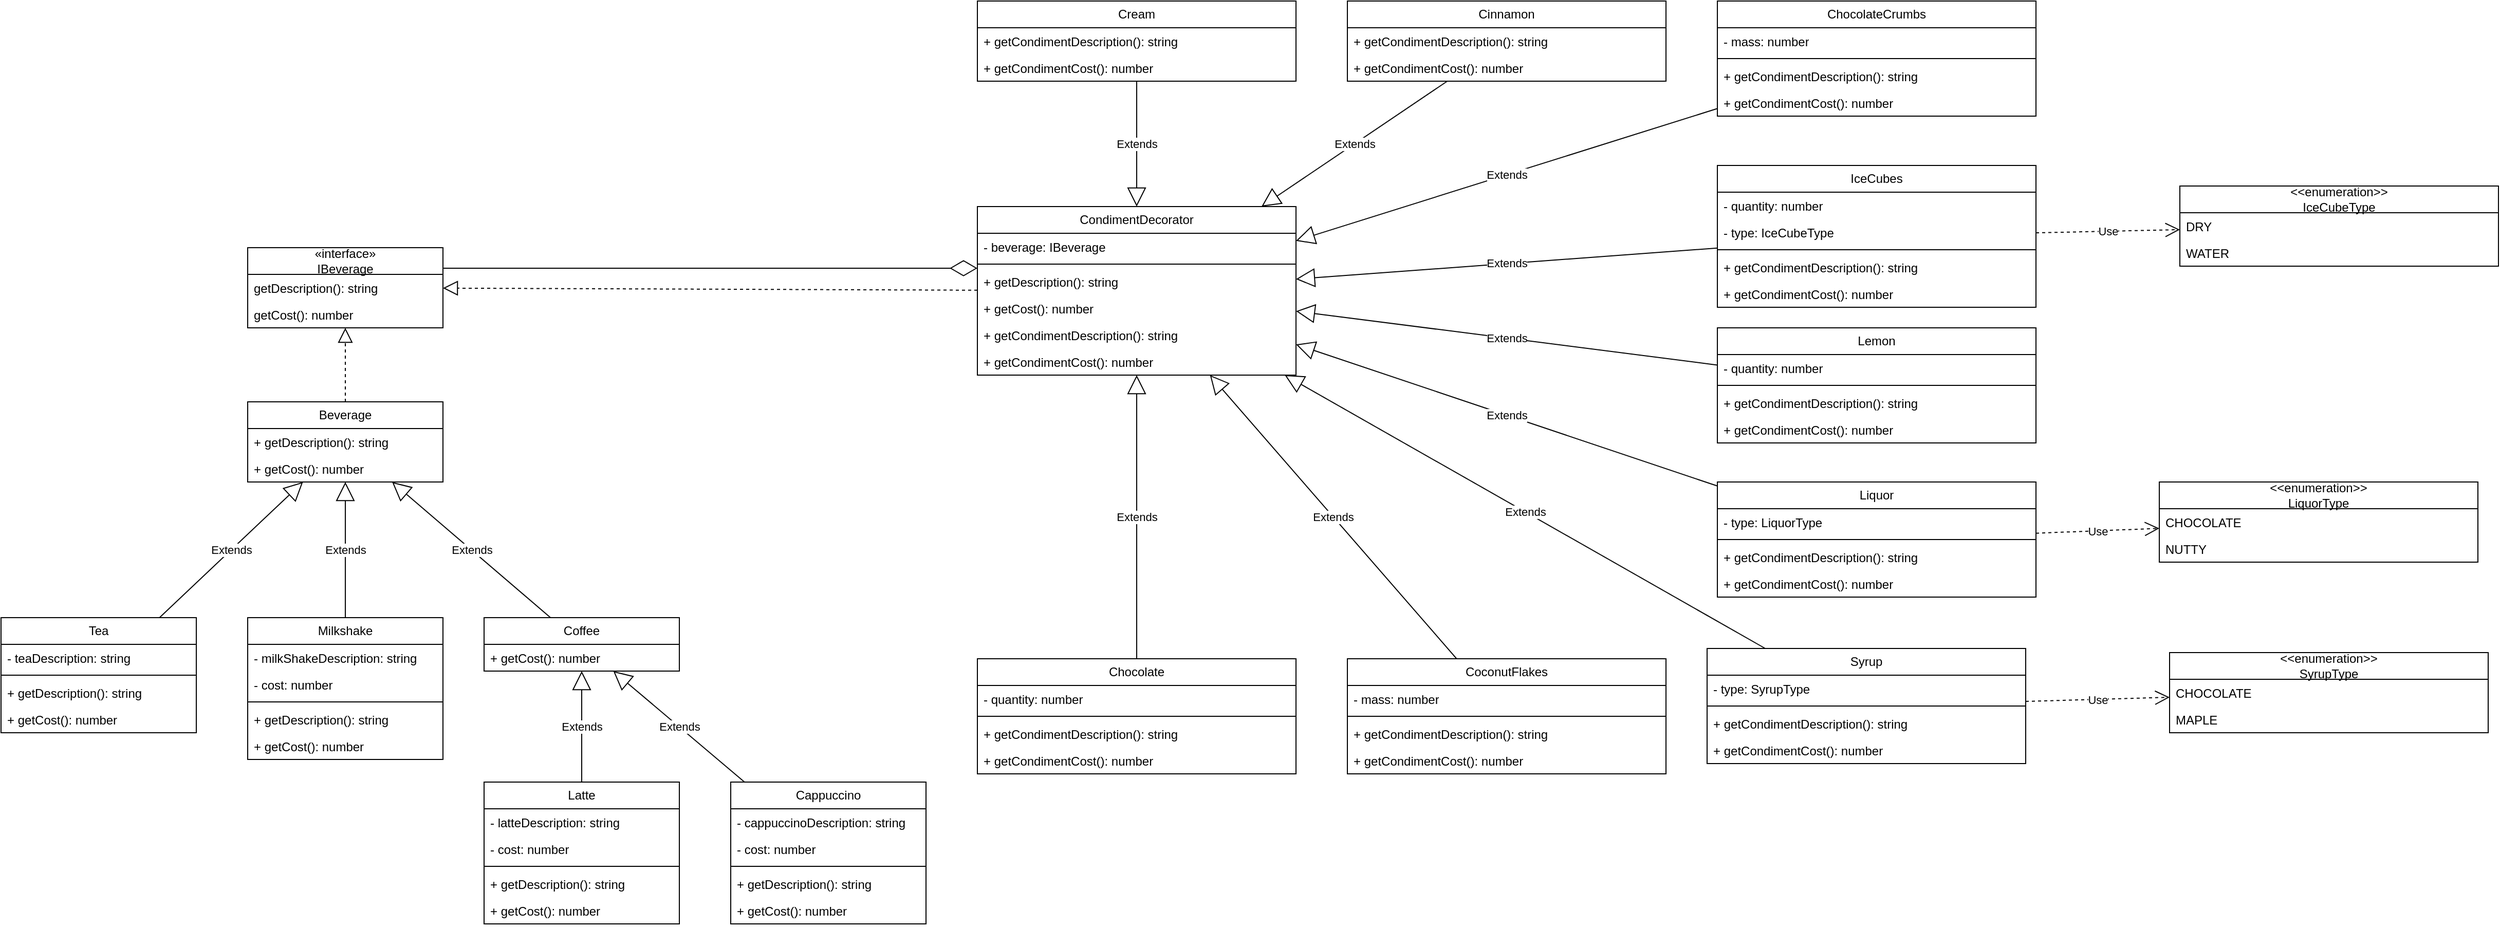 <mxfile version="22.0.1" type="device">
  <diagram id="C5RBs43oDa-KdzZeNtuy" name="Page-1">
    <mxGraphModel dx="2100" dy="1068" grid="1" gridSize="10" guides="1" tooltips="1" connect="1" arrows="1" fold="1" page="1" pageScale="1" pageWidth="827" pageHeight="1169" math="0" shadow="0">
      <root>
        <mxCell id="WIyWlLk6GJQsqaUBKTNV-0" />
        <mxCell id="WIyWlLk6GJQsqaUBKTNV-1" parent="WIyWlLk6GJQsqaUBKTNV-0" />
        <mxCell id="aFUCHv1ZpoZ-eSROJnEb-0" value="«interface»&lt;br style=&quot;border-color: var(--border-color);&quot;&gt;IBeverage" style="swimlane;fontStyle=0;childLayout=stackLayout;horizontal=1;startSize=26;fillColor=none;horizontalStack=0;resizeParent=1;resizeParentMax=0;resizeLast=0;collapsible=1;marginBottom=0;whiteSpace=wrap;html=1;" vertex="1" parent="WIyWlLk6GJQsqaUBKTNV-1">
          <mxGeometry x="370" y="240" width="190" height="78" as="geometry" />
        </mxCell>
        <mxCell id="aFUCHv1ZpoZ-eSROJnEb-1" value="getDescription(): string" style="text;strokeColor=none;fillColor=none;align=left;verticalAlign=top;spacingLeft=4;spacingRight=4;overflow=hidden;rotatable=0;points=[[0,0.5],[1,0.5]];portConstraint=eastwest;whiteSpace=wrap;html=1;" vertex="1" parent="aFUCHv1ZpoZ-eSROJnEb-0">
          <mxGeometry y="26" width="190" height="26" as="geometry" />
        </mxCell>
        <mxCell id="aFUCHv1ZpoZ-eSROJnEb-2" value="getCost(): number" style="text;strokeColor=none;fillColor=none;align=left;verticalAlign=top;spacingLeft=4;spacingRight=4;overflow=hidden;rotatable=0;points=[[0,0.5],[1,0.5]];portConstraint=eastwest;whiteSpace=wrap;html=1;" vertex="1" parent="aFUCHv1ZpoZ-eSROJnEb-0">
          <mxGeometry y="52" width="190" height="26" as="geometry" />
        </mxCell>
        <mxCell id="aFUCHv1ZpoZ-eSROJnEb-4" value="Beverage" style="swimlane;fontStyle=0;childLayout=stackLayout;horizontal=1;startSize=26;fillColor=none;horizontalStack=0;resizeParent=1;resizeParentMax=0;resizeLast=0;collapsible=1;marginBottom=0;whiteSpace=wrap;html=1;" vertex="1" parent="WIyWlLk6GJQsqaUBKTNV-1">
          <mxGeometry x="370" y="390" width="190" height="78" as="geometry" />
        </mxCell>
        <mxCell id="aFUCHv1ZpoZ-eSROJnEb-5" value="+ getDescription(): string" style="text;strokeColor=none;fillColor=none;align=left;verticalAlign=top;spacingLeft=4;spacingRight=4;overflow=hidden;rotatable=0;points=[[0,0.5],[1,0.5]];portConstraint=eastwest;whiteSpace=wrap;html=1;" vertex="1" parent="aFUCHv1ZpoZ-eSROJnEb-4">
          <mxGeometry y="26" width="190" height="26" as="geometry" />
        </mxCell>
        <mxCell id="aFUCHv1ZpoZ-eSROJnEb-6" value="+ getCost(): number" style="text;strokeColor=none;fillColor=none;align=left;verticalAlign=top;spacingLeft=4;spacingRight=4;overflow=hidden;rotatable=0;points=[[0,0.5],[1,0.5]];portConstraint=eastwest;whiteSpace=wrap;html=1;" vertex="1" parent="aFUCHv1ZpoZ-eSROJnEb-4">
          <mxGeometry y="52" width="190" height="26" as="geometry" />
        </mxCell>
        <mxCell id="aFUCHv1ZpoZ-eSROJnEb-7" value="" style="endArrow=block;dashed=1;endFill=0;endSize=12;html=1;rounded=0;" edge="1" parent="WIyWlLk6GJQsqaUBKTNV-1" source="aFUCHv1ZpoZ-eSROJnEb-4" target="aFUCHv1ZpoZ-eSROJnEb-0">
          <mxGeometry width="160" relative="1" as="geometry">
            <mxPoint x="270" y="390" as="sourcePoint" />
            <mxPoint x="430" y="390" as="targetPoint" />
          </mxGeometry>
        </mxCell>
        <mxCell id="aFUCHv1ZpoZ-eSROJnEb-8" value="Tea" style="swimlane;fontStyle=0;childLayout=stackLayout;horizontal=1;startSize=26;fillColor=none;horizontalStack=0;resizeParent=1;resizeParentMax=0;resizeLast=0;collapsible=1;marginBottom=0;whiteSpace=wrap;html=1;" vertex="1" parent="WIyWlLk6GJQsqaUBKTNV-1">
          <mxGeometry x="130" y="600" width="190" height="112" as="geometry" />
        </mxCell>
        <mxCell id="aFUCHv1ZpoZ-eSROJnEb-11" value="- teaDescription: string" style="text;strokeColor=none;fillColor=none;align=left;verticalAlign=top;spacingLeft=4;spacingRight=4;overflow=hidden;rotatable=0;points=[[0,0.5],[1,0.5]];portConstraint=eastwest;whiteSpace=wrap;html=1;" vertex="1" parent="aFUCHv1ZpoZ-eSROJnEb-8">
          <mxGeometry y="26" width="190" height="26" as="geometry" />
        </mxCell>
        <mxCell id="aFUCHv1ZpoZ-eSROJnEb-12" value="" style="line;strokeWidth=1;fillColor=none;align=left;verticalAlign=middle;spacingTop=-1;spacingLeft=3;spacingRight=3;rotatable=0;labelPosition=right;points=[];portConstraint=eastwest;strokeColor=inherit;" vertex="1" parent="aFUCHv1ZpoZ-eSROJnEb-8">
          <mxGeometry y="52" width="190" height="8" as="geometry" />
        </mxCell>
        <mxCell id="aFUCHv1ZpoZ-eSROJnEb-9" value="+ getDescription(): string" style="text;strokeColor=none;fillColor=none;align=left;verticalAlign=top;spacingLeft=4;spacingRight=4;overflow=hidden;rotatable=0;points=[[0,0.5],[1,0.5]];portConstraint=eastwest;whiteSpace=wrap;html=1;" vertex="1" parent="aFUCHv1ZpoZ-eSROJnEb-8">
          <mxGeometry y="60" width="190" height="26" as="geometry" />
        </mxCell>
        <mxCell id="aFUCHv1ZpoZ-eSROJnEb-10" value="+ getCost(): number" style="text;strokeColor=none;fillColor=none;align=left;verticalAlign=top;spacingLeft=4;spacingRight=4;overflow=hidden;rotatable=0;points=[[0,0.5],[1,0.5]];portConstraint=eastwest;whiteSpace=wrap;html=1;" vertex="1" parent="aFUCHv1ZpoZ-eSROJnEb-8">
          <mxGeometry y="86" width="190" height="26" as="geometry" />
        </mxCell>
        <mxCell id="aFUCHv1ZpoZ-eSROJnEb-13" value="Milkshake" style="swimlane;fontStyle=0;childLayout=stackLayout;horizontal=1;startSize=26;fillColor=none;horizontalStack=0;resizeParent=1;resizeParentMax=0;resizeLast=0;collapsible=1;marginBottom=0;whiteSpace=wrap;html=1;" vertex="1" parent="WIyWlLk6GJQsqaUBKTNV-1">
          <mxGeometry x="370" y="600" width="190" height="138" as="geometry" />
        </mxCell>
        <mxCell id="aFUCHv1ZpoZ-eSROJnEb-14" value="-&amp;nbsp;milkShakeDescription&lt;span style=&quot;background-color: initial;&quot;&gt;: string&lt;/span&gt;" style="text;strokeColor=none;fillColor=none;align=left;verticalAlign=top;spacingLeft=4;spacingRight=4;overflow=hidden;rotatable=0;points=[[0,0.5],[1,0.5]];portConstraint=eastwest;whiteSpace=wrap;html=1;" vertex="1" parent="aFUCHv1ZpoZ-eSROJnEb-13">
          <mxGeometry y="26" width="190" height="26" as="geometry" />
        </mxCell>
        <mxCell id="aFUCHv1ZpoZ-eSROJnEb-18" value="-&amp;nbsp;cost&lt;span style=&quot;background-color: initial;&quot;&gt;: number&lt;/span&gt;" style="text;strokeColor=none;fillColor=none;align=left;verticalAlign=top;spacingLeft=4;spacingRight=4;overflow=hidden;rotatable=0;points=[[0,0.5],[1,0.5]];portConstraint=eastwest;whiteSpace=wrap;html=1;" vertex="1" parent="aFUCHv1ZpoZ-eSROJnEb-13">
          <mxGeometry y="52" width="190" height="26" as="geometry" />
        </mxCell>
        <mxCell id="aFUCHv1ZpoZ-eSROJnEb-15" value="" style="line;strokeWidth=1;fillColor=none;align=left;verticalAlign=middle;spacingTop=-1;spacingLeft=3;spacingRight=3;rotatable=0;labelPosition=right;points=[];portConstraint=eastwest;strokeColor=inherit;" vertex="1" parent="aFUCHv1ZpoZ-eSROJnEb-13">
          <mxGeometry y="78" width="190" height="8" as="geometry" />
        </mxCell>
        <mxCell id="aFUCHv1ZpoZ-eSROJnEb-16" value="+ getDescription(): string" style="text;strokeColor=none;fillColor=none;align=left;verticalAlign=top;spacingLeft=4;spacingRight=4;overflow=hidden;rotatable=0;points=[[0,0.5],[1,0.5]];portConstraint=eastwest;whiteSpace=wrap;html=1;" vertex="1" parent="aFUCHv1ZpoZ-eSROJnEb-13">
          <mxGeometry y="86" width="190" height="26" as="geometry" />
        </mxCell>
        <mxCell id="aFUCHv1ZpoZ-eSROJnEb-17" value="+ getCost(): number" style="text;strokeColor=none;fillColor=none;align=left;verticalAlign=top;spacingLeft=4;spacingRight=4;overflow=hidden;rotatable=0;points=[[0,0.5],[1,0.5]];portConstraint=eastwest;whiteSpace=wrap;html=1;" vertex="1" parent="aFUCHv1ZpoZ-eSROJnEb-13">
          <mxGeometry y="112" width="190" height="26" as="geometry" />
        </mxCell>
        <mxCell id="aFUCHv1ZpoZ-eSROJnEb-19" value="Coffee" style="swimlane;fontStyle=0;childLayout=stackLayout;horizontal=1;startSize=26;fillColor=none;horizontalStack=0;resizeParent=1;resizeParentMax=0;resizeLast=0;collapsible=1;marginBottom=0;whiteSpace=wrap;html=1;" vertex="1" parent="WIyWlLk6GJQsqaUBKTNV-1">
          <mxGeometry x="600" y="600" width="190" height="52" as="geometry" />
        </mxCell>
        <mxCell id="aFUCHv1ZpoZ-eSROJnEb-24" value="+ getCost(): number" style="text;strokeColor=none;fillColor=none;align=left;verticalAlign=top;spacingLeft=4;spacingRight=4;overflow=hidden;rotatable=0;points=[[0,0.5],[1,0.5]];portConstraint=eastwest;whiteSpace=wrap;html=1;" vertex="1" parent="aFUCHv1ZpoZ-eSROJnEb-19">
          <mxGeometry y="26" width="190" height="26" as="geometry" />
        </mxCell>
        <mxCell id="aFUCHv1ZpoZ-eSROJnEb-25" value="Cappuccino" style="swimlane;fontStyle=0;childLayout=stackLayout;horizontal=1;startSize=26;fillColor=none;horizontalStack=0;resizeParent=1;resizeParentMax=0;resizeLast=0;collapsible=1;marginBottom=0;whiteSpace=wrap;html=1;" vertex="1" parent="WIyWlLk6GJQsqaUBKTNV-1">
          <mxGeometry x="840" y="760" width="190" height="138" as="geometry" />
        </mxCell>
        <mxCell id="aFUCHv1ZpoZ-eSROJnEb-26" value="-&amp;nbsp;cappuccinoDescription&lt;span style=&quot;background-color: initial;&quot;&gt;: string&lt;/span&gt;" style="text;strokeColor=none;fillColor=none;align=left;verticalAlign=top;spacingLeft=4;spacingRight=4;overflow=hidden;rotatable=0;points=[[0,0.5],[1,0.5]];portConstraint=eastwest;whiteSpace=wrap;html=1;" vertex="1" parent="aFUCHv1ZpoZ-eSROJnEb-25">
          <mxGeometry y="26" width="190" height="26" as="geometry" />
        </mxCell>
        <mxCell id="aFUCHv1ZpoZ-eSROJnEb-27" value="-&amp;nbsp;cost&lt;span style=&quot;background-color: initial;&quot;&gt;: number&lt;/span&gt;" style="text;strokeColor=none;fillColor=none;align=left;verticalAlign=top;spacingLeft=4;spacingRight=4;overflow=hidden;rotatable=0;points=[[0,0.5],[1,0.5]];portConstraint=eastwest;whiteSpace=wrap;html=1;" vertex="1" parent="aFUCHv1ZpoZ-eSROJnEb-25">
          <mxGeometry y="52" width="190" height="26" as="geometry" />
        </mxCell>
        <mxCell id="aFUCHv1ZpoZ-eSROJnEb-28" value="" style="line;strokeWidth=1;fillColor=none;align=left;verticalAlign=middle;spacingTop=-1;spacingLeft=3;spacingRight=3;rotatable=0;labelPosition=right;points=[];portConstraint=eastwest;strokeColor=inherit;" vertex="1" parent="aFUCHv1ZpoZ-eSROJnEb-25">
          <mxGeometry y="78" width="190" height="8" as="geometry" />
        </mxCell>
        <mxCell id="aFUCHv1ZpoZ-eSROJnEb-29" value="+ getDescription(): string" style="text;strokeColor=none;fillColor=none;align=left;verticalAlign=top;spacingLeft=4;spacingRight=4;overflow=hidden;rotatable=0;points=[[0,0.5],[1,0.5]];portConstraint=eastwest;whiteSpace=wrap;html=1;" vertex="1" parent="aFUCHv1ZpoZ-eSROJnEb-25">
          <mxGeometry y="86" width="190" height="26" as="geometry" />
        </mxCell>
        <mxCell id="aFUCHv1ZpoZ-eSROJnEb-30" value="+ getCost(): number" style="text;strokeColor=none;fillColor=none;align=left;verticalAlign=top;spacingLeft=4;spacingRight=4;overflow=hidden;rotatable=0;points=[[0,0.5],[1,0.5]];portConstraint=eastwest;whiteSpace=wrap;html=1;" vertex="1" parent="aFUCHv1ZpoZ-eSROJnEb-25">
          <mxGeometry y="112" width="190" height="26" as="geometry" />
        </mxCell>
        <mxCell id="aFUCHv1ZpoZ-eSROJnEb-31" value="Latte" style="swimlane;fontStyle=0;childLayout=stackLayout;horizontal=1;startSize=26;fillColor=none;horizontalStack=0;resizeParent=1;resizeParentMax=0;resizeLast=0;collapsible=1;marginBottom=0;whiteSpace=wrap;html=1;" vertex="1" parent="WIyWlLk6GJQsqaUBKTNV-1">
          <mxGeometry x="600" y="760" width="190" height="138" as="geometry" />
        </mxCell>
        <mxCell id="aFUCHv1ZpoZ-eSROJnEb-32" value="-&amp;nbsp;latteDescription&lt;span style=&quot;background-color: initial;&quot;&gt;: string&lt;/span&gt;" style="text;strokeColor=none;fillColor=none;align=left;verticalAlign=top;spacingLeft=4;spacingRight=4;overflow=hidden;rotatable=0;points=[[0,0.5],[1,0.5]];portConstraint=eastwest;whiteSpace=wrap;html=1;" vertex="1" parent="aFUCHv1ZpoZ-eSROJnEb-31">
          <mxGeometry y="26" width="190" height="26" as="geometry" />
        </mxCell>
        <mxCell id="aFUCHv1ZpoZ-eSROJnEb-33" value="-&amp;nbsp;cost&lt;span style=&quot;background-color: initial;&quot;&gt;: number&lt;/span&gt;" style="text;strokeColor=none;fillColor=none;align=left;verticalAlign=top;spacingLeft=4;spacingRight=4;overflow=hidden;rotatable=0;points=[[0,0.5],[1,0.5]];portConstraint=eastwest;whiteSpace=wrap;html=1;" vertex="1" parent="aFUCHv1ZpoZ-eSROJnEb-31">
          <mxGeometry y="52" width="190" height="26" as="geometry" />
        </mxCell>
        <mxCell id="aFUCHv1ZpoZ-eSROJnEb-34" value="" style="line;strokeWidth=1;fillColor=none;align=left;verticalAlign=middle;spacingTop=-1;spacingLeft=3;spacingRight=3;rotatable=0;labelPosition=right;points=[];portConstraint=eastwest;strokeColor=inherit;" vertex="1" parent="aFUCHv1ZpoZ-eSROJnEb-31">
          <mxGeometry y="78" width="190" height="8" as="geometry" />
        </mxCell>
        <mxCell id="aFUCHv1ZpoZ-eSROJnEb-35" value="+ getDescription(): string" style="text;strokeColor=none;fillColor=none;align=left;verticalAlign=top;spacingLeft=4;spacingRight=4;overflow=hidden;rotatable=0;points=[[0,0.5],[1,0.5]];portConstraint=eastwest;whiteSpace=wrap;html=1;" vertex="1" parent="aFUCHv1ZpoZ-eSROJnEb-31">
          <mxGeometry y="86" width="190" height="26" as="geometry" />
        </mxCell>
        <mxCell id="aFUCHv1ZpoZ-eSROJnEb-36" value="+ getCost(): number" style="text;strokeColor=none;fillColor=none;align=left;verticalAlign=top;spacingLeft=4;spacingRight=4;overflow=hidden;rotatable=0;points=[[0,0.5],[1,0.5]];portConstraint=eastwest;whiteSpace=wrap;html=1;" vertex="1" parent="aFUCHv1ZpoZ-eSROJnEb-31">
          <mxGeometry y="112" width="190" height="26" as="geometry" />
        </mxCell>
        <mxCell id="aFUCHv1ZpoZ-eSROJnEb-37" value="Extends" style="endArrow=block;endSize=16;endFill=0;html=1;rounded=0;" edge="1" parent="WIyWlLk6GJQsqaUBKTNV-1" source="aFUCHv1ZpoZ-eSROJnEb-8" target="aFUCHv1ZpoZ-eSROJnEb-4">
          <mxGeometry width="160" relative="1" as="geometry">
            <mxPoint x="580" y="590" as="sourcePoint" />
            <mxPoint x="740" y="590" as="targetPoint" />
          </mxGeometry>
        </mxCell>
        <mxCell id="aFUCHv1ZpoZ-eSROJnEb-39" value="Extends" style="endArrow=block;endSize=16;endFill=0;html=1;rounded=0;" edge="1" parent="WIyWlLk6GJQsqaUBKTNV-1" source="aFUCHv1ZpoZ-eSROJnEb-13" target="aFUCHv1ZpoZ-eSROJnEb-4">
          <mxGeometry width="160" relative="1" as="geometry">
            <mxPoint x="580" y="590" as="sourcePoint" />
            <mxPoint x="740" y="590" as="targetPoint" />
          </mxGeometry>
        </mxCell>
        <mxCell id="aFUCHv1ZpoZ-eSROJnEb-40" value="Extends" style="endArrow=block;endSize=16;endFill=0;html=1;rounded=0;" edge="1" parent="WIyWlLk6GJQsqaUBKTNV-1" source="aFUCHv1ZpoZ-eSROJnEb-19" target="aFUCHv1ZpoZ-eSROJnEb-4">
          <mxGeometry width="160" relative="1" as="geometry">
            <mxPoint x="580" y="590" as="sourcePoint" />
            <mxPoint x="740" y="590" as="targetPoint" />
          </mxGeometry>
        </mxCell>
        <mxCell id="aFUCHv1ZpoZ-eSROJnEb-41" value="Extends" style="endArrow=block;endSize=16;endFill=0;html=1;rounded=0;" edge="1" parent="WIyWlLk6GJQsqaUBKTNV-1" source="aFUCHv1ZpoZ-eSROJnEb-31" target="aFUCHv1ZpoZ-eSROJnEb-19">
          <mxGeometry width="160" relative="1" as="geometry">
            <mxPoint x="580" y="590" as="sourcePoint" />
            <mxPoint x="740" y="590" as="targetPoint" />
          </mxGeometry>
        </mxCell>
        <mxCell id="aFUCHv1ZpoZ-eSROJnEb-42" value="Extends" style="endArrow=block;endSize=16;endFill=0;html=1;rounded=0;" edge="1" parent="WIyWlLk6GJQsqaUBKTNV-1" source="aFUCHv1ZpoZ-eSROJnEb-25" target="aFUCHv1ZpoZ-eSROJnEb-19">
          <mxGeometry width="160" relative="1" as="geometry">
            <mxPoint x="580" y="590" as="sourcePoint" />
            <mxPoint x="740" y="590" as="targetPoint" />
          </mxGeometry>
        </mxCell>
        <mxCell id="aFUCHv1ZpoZ-eSROJnEb-46" value="" style="endArrow=block;dashed=1;endFill=0;endSize=12;html=1;rounded=0;" edge="1" parent="WIyWlLk6GJQsqaUBKTNV-1" source="aFUCHv1ZpoZ-eSROJnEb-43" target="aFUCHv1ZpoZ-eSROJnEb-0">
          <mxGeometry width="160" relative="1" as="geometry">
            <mxPoint x="630" y="450" as="sourcePoint" />
            <mxPoint x="790" y="450" as="targetPoint" />
          </mxGeometry>
        </mxCell>
        <mxCell id="aFUCHv1ZpoZ-eSROJnEb-51" value="" style="endArrow=diamondThin;endFill=0;endSize=24;html=1;rounded=0;edgeStyle=elbowEdgeStyle;elbow=vertical;" edge="1" parent="WIyWlLk6GJQsqaUBKTNV-1" source="aFUCHv1ZpoZ-eSROJnEb-0" target="aFUCHv1ZpoZ-eSROJnEb-43">
          <mxGeometry width="160" relative="1" as="geometry">
            <mxPoint x="670" y="270" as="sourcePoint" />
            <mxPoint x="885" y="250" as="targetPoint" />
            <Array as="points">
              <mxPoint x="640" y="260" />
            </Array>
          </mxGeometry>
        </mxCell>
        <mxCell id="aFUCHv1ZpoZ-eSROJnEb-43" value="CondimentDecorator" style="swimlane;fontStyle=0;childLayout=stackLayout;horizontal=1;startSize=26;fillColor=none;horizontalStack=0;resizeParent=1;resizeParentMax=0;resizeLast=0;collapsible=1;marginBottom=0;whiteSpace=wrap;html=1;" vertex="1" parent="WIyWlLk6GJQsqaUBKTNV-1">
          <mxGeometry x="1080" y="200" width="310" height="164" as="geometry" />
        </mxCell>
        <mxCell id="aFUCHv1ZpoZ-eSROJnEb-49" value="- beverage: IBeverage" style="text;strokeColor=none;fillColor=none;align=left;verticalAlign=top;spacingLeft=4;spacingRight=4;overflow=hidden;rotatable=0;points=[[0,0.5],[1,0.5]];portConstraint=eastwest;whiteSpace=wrap;html=1;" vertex="1" parent="aFUCHv1ZpoZ-eSROJnEb-43">
          <mxGeometry y="26" width="310" height="26" as="geometry" />
        </mxCell>
        <mxCell id="aFUCHv1ZpoZ-eSROJnEb-50" value="" style="line;strokeWidth=1;fillColor=none;align=left;verticalAlign=middle;spacingTop=-1;spacingLeft=3;spacingRight=3;rotatable=0;labelPosition=right;points=[];portConstraint=eastwest;strokeColor=inherit;" vertex="1" parent="aFUCHv1ZpoZ-eSROJnEb-43">
          <mxGeometry y="52" width="310" height="8" as="geometry" />
        </mxCell>
        <mxCell id="aFUCHv1ZpoZ-eSROJnEb-44" value="+ getDescription(): string" style="text;strokeColor=none;fillColor=none;align=left;verticalAlign=top;spacingLeft=4;spacingRight=4;overflow=hidden;rotatable=0;points=[[0,0.5],[1,0.5]];portConstraint=eastwest;whiteSpace=wrap;html=1;" vertex="1" parent="aFUCHv1ZpoZ-eSROJnEb-43">
          <mxGeometry y="60" width="310" height="26" as="geometry" />
        </mxCell>
        <mxCell id="aFUCHv1ZpoZ-eSROJnEb-45" value="+ getCost(): number" style="text;strokeColor=none;fillColor=none;align=left;verticalAlign=top;spacingLeft=4;spacingRight=4;overflow=hidden;rotatable=0;points=[[0,0.5],[1,0.5]];portConstraint=eastwest;whiteSpace=wrap;html=1;" vertex="1" parent="aFUCHv1ZpoZ-eSROJnEb-43">
          <mxGeometry y="86" width="310" height="26" as="geometry" />
        </mxCell>
        <mxCell id="aFUCHv1ZpoZ-eSROJnEb-47" value="+&amp;nbsp;getCondimentDescription&lt;span style=&quot;background-color: initial;&quot;&gt;(): string&lt;/span&gt;" style="text;strokeColor=none;fillColor=none;align=left;verticalAlign=top;spacingLeft=4;spacingRight=4;overflow=hidden;rotatable=0;points=[[0,0.5],[1,0.5]];portConstraint=eastwest;whiteSpace=wrap;html=1;" vertex="1" parent="aFUCHv1ZpoZ-eSROJnEb-43">
          <mxGeometry y="112" width="310" height="26" as="geometry" />
        </mxCell>
        <mxCell id="aFUCHv1ZpoZ-eSROJnEb-48" value="+ getCondimentCost&lt;span style=&quot;background-color: initial;&quot;&gt;(): number&lt;/span&gt;" style="text;strokeColor=none;fillColor=none;align=left;verticalAlign=top;spacingLeft=4;spacingRight=4;overflow=hidden;rotatable=0;points=[[0,0.5],[1,0.5]];portConstraint=eastwest;whiteSpace=wrap;html=1;" vertex="1" parent="aFUCHv1ZpoZ-eSROJnEb-43">
          <mxGeometry y="138" width="310" height="26" as="geometry" />
        </mxCell>
        <mxCell id="aFUCHv1ZpoZ-eSROJnEb-52" value="Chocolate" style="swimlane;fontStyle=0;childLayout=stackLayout;horizontal=1;startSize=26;fillColor=none;horizontalStack=0;resizeParent=1;resizeParentMax=0;resizeLast=0;collapsible=1;marginBottom=0;whiteSpace=wrap;html=1;" vertex="1" parent="WIyWlLk6GJQsqaUBKTNV-1">
          <mxGeometry x="1080" y="640" width="310" height="112" as="geometry" />
        </mxCell>
        <mxCell id="aFUCHv1ZpoZ-eSROJnEb-59" value="- quantity: number" style="text;strokeColor=none;fillColor=none;align=left;verticalAlign=top;spacingLeft=4;spacingRight=4;overflow=hidden;rotatable=0;points=[[0,0.5],[1,0.5]];portConstraint=eastwest;whiteSpace=wrap;html=1;" vertex="1" parent="aFUCHv1ZpoZ-eSROJnEb-52">
          <mxGeometry y="26" width="310" height="26" as="geometry" />
        </mxCell>
        <mxCell id="aFUCHv1ZpoZ-eSROJnEb-60" value="" style="line;strokeWidth=1;fillColor=none;align=left;verticalAlign=middle;spacingTop=-1;spacingLeft=3;spacingRight=3;rotatable=0;labelPosition=right;points=[];portConstraint=eastwest;strokeColor=inherit;" vertex="1" parent="aFUCHv1ZpoZ-eSROJnEb-52">
          <mxGeometry y="52" width="310" height="8" as="geometry" />
        </mxCell>
        <mxCell id="aFUCHv1ZpoZ-eSROJnEb-57" value="+&amp;nbsp;getCondimentDescription&lt;span style=&quot;background-color: initial;&quot;&gt;(): string&lt;/span&gt;" style="text;strokeColor=none;fillColor=none;align=left;verticalAlign=top;spacingLeft=4;spacingRight=4;overflow=hidden;rotatable=0;points=[[0,0.5],[1,0.5]];portConstraint=eastwest;whiteSpace=wrap;html=1;" vertex="1" parent="aFUCHv1ZpoZ-eSROJnEb-52">
          <mxGeometry y="60" width="310" height="26" as="geometry" />
        </mxCell>
        <mxCell id="aFUCHv1ZpoZ-eSROJnEb-58" value="+ getCondimentCost&lt;span style=&quot;background-color: initial;&quot;&gt;(): number&lt;/span&gt;" style="text;strokeColor=none;fillColor=none;align=left;verticalAlign=top;spacingLeft=4;spacingRight=4;overflow=hidden;rotatable=0;points=[[0,0.5],[1,0.5]];portConstraint=eastwest;whiteSpace=wrap;html=1;" vertex="1" parent="aFUCHv1ZpoZ-eSROJnEb-52">
          <mxGeometry y="86" width="310" height="26" as="geometry" />
        </mxCell>
        <mxCell id="aFUCHv1ZpoZ-eSROJnEb-61" value="ChocolateCrumbs" style="swimlane;fontStyle=0;childLayout=stackLayout;horizontal=1;startSize=26;fillColor=none;horizontalStack=0;resizeParent=1;resizeParentMax=0;resizeLast=0;collapsible=1;marginBottom=0;whiteSpace=wrap;html=1;" vertex="1" parent="WIyWlLk6GJQsqaUBKTNV-1">
          <mxGeometry x="1800" width="310" height="112" as="geometry" />
        </mxCell>
        <mxCell id="aFUCHv1ZpoZ-eSROJnEb-62" value="- mass: number" style="text;strokeColor=none;fillColor=none;align=left;verticalAlign=top;spacingLeft=4;spacingRight=4;overflow=hidden;rotatable=0;points=[[0,0.5],[1,0.5]];portConstraint=eastwest;whiteSpace=wrap;html=1;" vertex="1" parent="aFUCHv1ZpoZ-eSROJnEb-61">
          <mxGeometry y="26" width="310" height="26" as="geometry" />
        </mxCell>
        <mxCell id="aFUCHv1ZpoZ-eSROJnEb-63" value="" style="line;strokeWidth=1;fillColor=none;align=left;verticalAlign=middle;spacingTop=-1;spacingLeft=3;spacingRight=3;rotatable=0;labelPosition=right;points=[];portConstraint=eastwest;strokeColor=inherit;" vertex="1" parent="aFUCHv1ZpoZ-eSROJnEb-61">
          <mxGeometry y="52" width="310" height="8" as="geometry" />
        </mxCell>
        <mxCell id="aFUCHv1ZpoZ-eSROJnEb-64" value="+&amp;nbsp;getCondimentDescription&lt;span style=&quot;background-color: initial;&quot;&gt;(): string&lt;/span&gt;" style="text;strokeColor=none;fillColor=none;align=left;verticalAlign=top;spacingLeft=4;spacingRight=4;overflow=hidden;rotatable=0;points=[[0,0.5],[1,0.5]];portConstraint=eastwest;whiteSpace=wrap;html=1;" vertex="1" parent="aFUCHv1ZpoZ-eSROJnEb-61">
          <mxGeometry y="60" width="310" height="26" as="geometry" />
        </mxCell>
        <mxCell id="aFUCHv1ZpoZ-eSROJnEb-65" value="+ getCondimentCost&lt;span style=&quot;background-color: initial;&quot;&gt;(): number&lt;/span&gt;" style="text;strokeColor=none;fillColor=none;align=left;verticalAlign=top;spacingLeft=4;spacingRight=4;overflow=hidden;rotatable=0;points=[[0,0.5],[1,0.5]];portConstraint=eastwest;whiteSpace=wrap;html=1;" vertex="1" parent="aFUCHv1ZpoZ-eSROJnEb-61">
          <mxGeometry y="86" width="310" height="26" as="geometry" />
        </mxCell>
        <mxCell id="aFUCHv1ZpoZ-eSROJnEb-66" value="Cinnamon" style="swimlane;fontStyle=0;childLayout=stackLayout;horizontal=1;startSize=26;fillColor=none;horizontalStack=0;resizeParent=1;resizeParentMax=0;resizeLast=0;collapsible=1;marginBottom=0;whiteSpace=wrap;html=1;" vertex="1" parent="WIyWlLk6GJQsqaUBKTNV-1">
          <mxGeometry x="1440" width="310" height="78" as="geometry" />
        </mxCell>
        <mxCell id="aFUCHv1ZpoZ-eSROJnEb-69" value="+&amp;nbsp;getCondimentDescription&lt;span style=&quot;background-color: initial;&quot;&gt;(): string&lt;/span&gt;" style="text;strokeColor=none;fillColor=none;align=left;verticalAlign=top;spacingLeft=4;spacingRight=4;overflow=hidden;rotatable=0;points=[[0,0.5],[1,0.5]];portConstraint=eastwest;whiteSpace=wrap;html=1;" vertex="1" parent="aFUCHv1ZpoZ-eSROJnEb-66">
          <mxGeometry y="26" width="310" height="26" as="geometry" />
        </mxCell>
        <mxCell id="aFUCHv1ZpoZ-eSROJnEb-70" value="+ getCondimentCost&lt;span style=&quot;background-color: initial;&quot;&gt;(): number&lt;/span&gt;" style="text;strokeColor=none;fillColor=none;align=left;verticalAlign=top;spacingLeft=4;spacingRight=4;overflow=hidden;rotatable=0;points=[[0,0.5],[1,0.5]];portConstraint=eastwest;whiteSpace=wrap;html=1;" vertex="1" parent="aFUCHv1ZpoZ-eSROJnEb-66">
          <mxGeometry y="52" width="310" height="26" as="geometry" />
        </mxCell>
        <mxCell id="aFUCHv1ZpoZ-eSROJnEb-71" value="CoconutFlakes" style="swimlane;fontStyle=0;childLayout=stackLayout;horizontal=1;startSize=26;fillColor=none;horizontalStack=0;resizeParent=1;resizeParentMax=0;resizeLast=0;collapsible=1;marginBottom=0;whiteSpace=wrap;html=1;" vertex="1" parent="WIyWlLk6GJQsqaUBKTNV-1">
          <mxGeometry x="1440" y="640" width="310" height="112" as="geometry" />
        </mxCell>
        <mxCell id="aFUCHv1ZpoZ-eSROJnEb-72" value="- mass: number" style="text;strokeColor=none;fillColor=none;align=left;verticalAlign=top;spacingLeft=4;spacingRight=4;overflow=hidden;rotatable=0;points=[[0,0.5],[1,0.5]];portConstraint=eastwest;whiteSpace=wrap;html=1;" vertex="1" parent="aFUCHv1ZpoZ-eSROJnEb-71">
          <mxGeometry y="26" width="310" height="26" as="geometry" />
        </mxCell>
        <mxCell id="aFUCHv1ZpoZ-eSROJnEb-73" value="" style="line;strokeWidth=1;fillColor=none;align=left;verticalAlign=middle;spacingTop=-1;spacingLeft=3;spacingRight=3;rotatable=0;labelPosition=right;points=[];portConstraint=eastwest;strokeColor=inherit;" vertex="1" parent="aFUCHv1ZpoZ-eSROJnEb-71">
          <mxGeometry y="52" width="310" height="8" as="geometry" />
        </mxCell>
        <mxCell id="aFUCHv1ZpoZ-eSROJnEb-74" value="+&amp;nbsp;getCondimentDescription&lt;span style=&quot;background-color: initial;&quot;&gt;(): string&lt;/span&gt;" style="text;strokeColor=none;fillColor=none;align=left;verticalAlign=top;spacingLeft=4;spacingRight=4;overflow=hidden;rotatable=0;points=[[0,0.5],[1,0.5]];portConstraint=eastwest;whiteSpace=wrap;html=1;" vertex="1" parent="aFUCHv1ZpoZ-eSROJnEb-71">
          <mxGeometry y="60" width="310" height="26" as="geometry" />
        </mxCell>
        <mxCell id="aFUCHv1ZpoZ-eSROJnEb-75" value="+ getCondimentCost&lt;span style=&quot;background-color: initial;&quot;&gt;(): number&lt;/span&gt;" style="text;strokeColor=none;fillColor=none;align=left;verticalAlign=top;spacingLeft=4;spacingRight=4;overflow=hidden;rotatable=0;points=[[0,0.5],[1,0.5]];portConstraint=eastwest;whiteSpace=wrap;html=1;" vertex="1" parent="aFUCHv1ZpoZ-eSROJnEb-71">
          <mxGeometry y="86" width="310" height="26" as="geometry" />
        </mxCell>
        <mxCell id="aFUCHv1ZpoZ-eSROJnEb-76" value="Cream" style="swimlane;fontStyle=0;childLayout=stackLayout;horizontal=1;startSize=26;fillColor=none;horizontalStack=0;resizeParent=1;resizeParentMax=0;resizeLast=0;collapsible=1;marginBottom=0;whiteSpace=wrap;html=1;" vertex="1" parent="WIyWlLk6GJQsqaUBKTNV-1">
          <mxGeometry x="1080" width="310" height="78" as="geometry" />
        </mxCell>
        <mxCell id="aFUCHv1ZpoZ-eSROJnEb-77" value="+&amp;nbsp;getCondimentDescription&lt;span style=&quot;background-color: initial;&quot;&gt;(): string&lt;/span&gt;" style="text;strokeColor=none;fillColor=none;align=left;verticalAlign=top;spacingLeft=4;spacingRight=4;overflow=hidden;rotatable=0;points=[[0,0.5],[1,0.5]];portConstraint=eastwest;whiteSpace=wrap;html=1;" vertex="1" parent="aFUCHv1ZpoZ-eSROJnEb-76">
          <mxGeometry y="26" width="310" height="26" as="geometry" />
        </mxCell>
        <mxCell id="aFUCHv1ZpoZ-eSROJnEb-78" value="+ getCondimentCost&lt;span style=&quot;background-color: initial;&quot;&gt;(): number&lt;/span&gt;" style="text;strokeColor=none;fillColor=none;align=left;verticalAlign=top;spacingLeft=4;spacingRight=4;overflow=hidden;rotatable=0;points=[[0,0.5],[1,0.5]];portConstraint=eastwest;whiteSpace=wrap;html=1;" vertex="1" parent="aFUCHv1ZpoZ-eSROJnEb-76">
          <mxGeometry y="52" width="310" height="26" as="geometry" />
        </mxCell>
        <mxCell id="aFUCHv1ZpoZ-eSROJnEb-79" value="Extends" style="endArrow=block;endSize=16;endFill=0;html=1;rounded=0;" edge="1" parent="WIyWlLk6GJQsqaUBKTNV-1" source="aFUCHv1ZpoZ-eSROJnEb-52" target="aFUCHv1ZpoZ-eSROJnEb-43">
          <mxGeometry width="160" relative="1" as="geometry">
            <mxPoint x="1180" y="480" as="sourcePoint" />
            <mxPoint x="1340" y="480" as="targetPoint" />
          </mxGeometry>
        </mxCell>
        <mxCell id="aFUCHv1ZpoZ-eSROJnEb-80" value="Extends" style="endArrow=block;endSize=16;endFill=0;html=1;rounded=0;" edge="1" parent="WIyWlLk6GJQsqaUBKTNV-1" source="aFUCHv1ZpoZ-eSROJnEb-71" target="aFUCHv1ZpoZ-eSROJnEb-43">
          <mxGeometry width="160" relative="1" as="geometry">
            <mxPoint x="1180" y="480" as="sourcePoint" />
            <mxPoint x="1340" y="480" as="targetPoint" />
          </mxGeometry>
        </mxCell>
        <mxCell id="aFUCHv1ZpoZ-eSROJnEb-81" value="Extends" style="endArrow=block;endSize=16;endFill=0;html=1;rounded=0;" edge="1" parent="WIyWlLk6GJQsqaUBKTNV-1" source="aFUCHv1ZpoZ-eSROJnEb-76" target="aFUCHv1ZpoZ-eSROJnEb-43">
          <mxGeometry width="160" relative="1" as="geometry">
            <mxPoint x="1260" y="290" as="sourcePoint" />
            <mxPoint x="1420" y="290" as="targetPoint" />
          </mxGeometry>
        </mxCell>
        <mxCell id="aFUCHv1ZpoZ-eSROJnEb-82" value="Extends" style="endArrow=block;endSize=16;endFill=0;html=1;rounded=0;" edge="1" parent="WIyWlLk6GJQsqaUBKTNV-1" source="aFUCHv1ZpoZ-eSROJnEb-66" target="aFUCHv1ZpoZ-eSROJnEb-43">
          <mxGeometry width="160" relative="1" as="geometry">
            <mxPoint x="1260" y="290" as="sourcePoint" />
            <mxPoint x="1420" y="290" as="targetPoint" />
          </mxGeometry>
        </mxCell>
        <mxCell id="aFUCHv1ZpoZ-eSROJnEb-83" value="Extends" style="endArrow=block;endSize=16;endFill=0;html=1;rounded=0;" edge="1" parent="WIyWlLk6GJQsqaUBKTNV-1" source="aFUCHv1ZpoZ-eSROJnEb-61" target="aFUCHv1ZpoZ-eSROJnEb-43">
          <mxGeometry width="160" relative="1" as="geometry">
            <mxPoint x="1260" y="290" as="sourcePoint" />
            <mxPoint x="1420" y="290" as="targetPoint" />
          </mxGeometry>
        </mxCell>
        <mxCell id="aFUCHv1ZpoZ-eSROJnEb-84" value="IceCubes" style="swimlane;fontStyle=0;childLayout=stackLayout;horizontal=1;startSize=26;fillColor=none;horizontalStack=0;resizeParent=1;resizeParentMax=0;resizeLast=0;collapsible=1;marginBottom=0;whiteSpace=wrap;html=1;" vertex="1" parent="WIyWlLk6GJQsqaUBKTNV-1">
          <mxGeometry x="1800" y="160" width="310" height="138" as="geometry" />
        </mxCell>
        <mxCell id="aFUCHv1ZpoZ-eSROJnEb-85" value="- quantity: number" style="text;strokeColor=none;fillColor=none;align=left;verticalAlign=top;spacingLeft=4;spacingRight=4;overflow=hidden;rotatable=0;points=[[0,0.5],[1,0.5]];portConstraint=eastwest;whiteSpace=wrap;html=1;" vertex="1" parent="aFUCHv1ZpoZ-eSROJnEb-84">
          <mxGeometry y="26" width="310" height="26" as="geometry" />
        </mxCell>
        <mxCell id="aFUCHv1ZpoZ-eSROJnEb-89" value="- type: IceCubeType" style="text;strokeColor=none;fillColor=none;align=left;verticalAlign=top;spacingLeft=4;spacingRight=4;overflow=hidden;rotatable=0;points=[[0,0.5],[1,0.5]];portConstraint=eastwest;whiteSpace=wrap;html=1;" vertex="1" parent="aFUCHv1ZpoZ-eSROJnEb-84">
          <mxGeometry y="52" width="310" height="26" as="geometry" />
        </mxCell>
        <mxCell id="aFUCHv1ZpoZ-eSROJnEb-86" value="" style="line;strokeWidth=1;fillColor=none;align=left;verticalAlign=middle;spacingTop=-1;spacingLeft=3;spacingRight=3;rotatable=0;labelPosition=right;points=[];portConstraint=eastwest;strokeColor=inherit;" vertex="1" parent="aFUCHv1ZpoZ-eSROJnEb-84">
          <mxGeometry y="78" width="310" height="8" as="geometry" />
        </mxCell>
        <mxCell id="aFUCHv1ZpoZ-eSROJnEb-87" value="+&amp;nbsp;getCondimentDescription&lt;span style=&quot;background-color: initial;&quot;&gt;(): string&lt;/span&gt;" style="text;strokeColor=none;fillColor=none;align=left;verticalAlign=top;spacingLeft=4;spacingRight=4;overflow=hidden;rotatable=0;points=[[0,0.5],[1,0.5]];portConstraint=eastwest;whiteSpace=wrap;html=1;" vertex="1" parent="aFUCHv1ZpoZ-eSROJnEb-84">
          <mxGeometry y="86" width="310" height="26" as="geometry" />
        </mxCell>
        <mxCell id="aFUCHv1ZpoZ-eSROJnEb-88" value="+ getCondimentCost&lt;span style=&quot;background-color: initial;&quot;&gt;(): number&lt;/span&gt;" style="text;strokeColor=none;fillColor=none;align=left;verticalAlign=top;spacingLeft=4;spacingRight=4;overflow=hidden;rotatable=0;points=[[0,0.5],[1,0.5]];portConstraint=eastwest;whiteSpace=wrap;html=1;" vertex="1" parent="aFUCHv1ZpoZ-eSROJnEb-84">
          <mxGeometry y="112" width="310" height="26" as="geometry" />
        </mxCell>
        <mxCell id="aFUCHv1ZpoZ-eSROJnEb-91" value="Extends" style="endArrow=block;endSize=16;endFill=0;html=1;rounded=0;" edge="1" parent="WIyWlLk6GJQsqaUBKTNV-1" source="aFUCHv1ZpoZ-eSROJnEb-84" target="aFUCHv1ZpoZ-eSROJnEb-43">
          <mxGeometry width="160" relative="1" as="geometry">
            <mxPoint x="1620" y="250" as="sourcePoint" />
            <mxPoint x="1780" y="250" as="targetPoint" />
          </mxGeometry>
        </mxCell>
        <mxCell id="aFUCHv1ZpoZ-eSROJnEb-92" value="Lemon" style="swimlane;fontStyle=0;childLayout=stackLayout;horizontal=1;startSize=26;fillColor=none;horizontalStack=0;resizeParent=1;resizeParentMax=0;resizeLast=0;collapsible=1;marginBottom=0;whiteSpace=wrap;html=1;" vertex="1" parent="WIyWlLk6GJQsqaUBKTNV-1">
          <mxGeometry x="1800" y="318" width="310" height="112" as="geometry" />
        </mxCell>
        <mxCell id="aFUCHv1ZpoZ-eSROJnEb-93" value="- quantity: number" style="text;strokeColor=none;fillColor=none;align=left;verticalAlign=top;spacingLeft=4;spacingRight=4;overflow=hidden;rotatable=0;points=[[0,0.5],[1,0.5]];portConstraint=eastwest;whiteSpace=wrap;html=1;" vertex="1" parent="aFUCHv1ZpoZ-eSROJnEb-92">
          <mxGeometry y="26" width="310" height="26" as="geometry" />
        </mxCell>
        <mxCell id="aFUCHv1ZpoZ-eSROJnEb-94" value="" style="line;strokeWidth=1;fillColor=none;align=left;verticalAlign=middle;spacingTop=-1;spacingLeft=3;spacingRight=3;rotatable=0;labelPosition=right;points=[];portConstraint=eastwest;strokeColor=inherit;" vertex="1" parent="aFUCHv1ZpoZ-eSROJnEb-92">
          <mxGeometry y="52" width="310" height="8" as="geometry" />
        </mxCell>
        <mxCell id="aFUCHv1ZpoZ-eSROJnEb-95" value="+&amp;nbsp;getCondimentDescription&lt;span style=&quot;background-color: initial;&quot;&gt;(): string&lt;/span&gt;" style="text;strokeColor=none;fillColor=none;align=left;verticalAlign=top;spacingLeft=4;spacingRight=4;overflow=hidden;rotatable=0;points=[[0,0.5],[1,0.5]];portConstraint=eastwest;whiteSpace=wrap;html=1;" vertex="1" parent="aFUCHv1ZpoZ-eSROJnEb-92">
          <mxGeometry y="60" width="310" height="26" as="geometry" />
        </mxCell>
        <mxCell id="aFUCHv1ZpoZ-eSROJnEb-96" value="+ getCondimentCost&lt;span style=&quot;background-color: initial;&quot;&gt;(): number&lt;/span&gt;" style="text;strokeColor=none;fillColor=none;align=left;verticalAlign=top;spacingLeft=4;spacingRight=4;overflow=hidden;rotatable=0;points=[[0,0.5],[1,0.5]];portConstraint=eastwest;whiteSpace=wrap;html=1;" vertex="1" parent="aFUCHv1ZpoZ-eSROJnEb-92">
          <mxGeometry y="86" width="310" height="26" as="geometry" />
        </mxCell>
        <mxCell id="aFUCHv1ZpoZ-eSROJnEb-97" value="Extends" style="endArrow=block;endSize=16;endFill=0;html=1;rounded=0;" edge="1" parent="WIyWlLk6GJQsqaUBKTNV-1" source="aFUCHv1ZpoZ-eSROJnEb-92" target="aFUCHv1ZpoZ-eSROJnEb-43">
          <mxGeometry width="160" relative="1" as="geometry">
            <mxPoint x="1170" y="560" as="sourcePoint" />
            <mxPoint x="1330" y="560" as="targetPoint" />
          </mxGeometry>
        </mxCell>
        <mxCell id="aFUCHv1ZpoZ-eSROJnEb-98" value="Liquor" style="swimlane;fontStyle=0;childLayout=stackLayout;horizontal=1;startSize=26;fillColor=none;horizontalStack=0;resizeParent=1;resizeParentMax=0;resizeLast=0;collapsible=1;marginBottom=0;whiteSpace=wrap;html=1;" vertex="1" parent="WIyWlLk6GJQsqaUBKTNV-1">
          <mxGeometry x="1800" y="468" width="310" height="112" as="geometry" />
        </mxCell>
        <mxCell id="aFUCHv1ZpoZ-eSROJnEb-100" value="- type: LiquorType" style="text;strokeColor=none;fillColor=none;align=left;verticalAlign=top;spacingLeft=4;spacingRight=4;overflow=hidden;rotatable=0;points=[[0,0.5],[1,0.5]];portConstraint=eastwest;whiteSpace=wrap;html=1;" vertex="1" parent="aFUCHv1ZpoZ-eSROJnEb-98">
          <mxGeometry y="26" width="310" height="26" as="geometry" />
        </mxCell>
        <mxCell id="aFUCHv1ZpoZ-eSROJnEb-101" value="" style="line;strokeWidth=1;fillColor=none;align=left;verticalAlign=middle;spacingTop=-1;spacingLeft=3;spacingRight=3;rotatable=0;labelPosition=right;points=[];portConstraint=eastwest;strokeColor=inherit;" vertex="1" parent="aFUCHv1ZpoZ-eSROJnEb-98">
          <mxGeometry y="52" width="310" height="8" as="geometry" />
        </mxCell>
        <mxCell id="aFUCHv1ZpoZ-eSROJnEb-102" value="+&amp;nbsp;getCondimentDescription&lt;span style=&quot;background-color: initial;&quot;&gt;(): string&lt;/span&gt;" style="text;strokeColor=none;fillColor=none;align=left;verticalAlign=top;spacingLeft=4;spacingRight=4;overflow=hidden;rotatable=0;points=[[0,0.5],[1,0.5]];portConstraint=eastwest;whiteSpace=wrap;html=1;" vertex="1" parent="aFUCHv1ZpoZ-eSROJnEb-98">
          <mxGeometry y="60" width="310" height="26" as="geometry" />
        </mxCell>
        <mxCell id="aFUCHv1ZpoZ-eSROJnEb-103" value="+ getCondimentCost&lt;span style=&quot;background-color: initial;&quot;&gt;(): number&lt;/span&gt;" style="text;strokeColor=none;fillColor=none;align=left;verticalAlign=top;spacingLeft=4;spacingRight=4;overflow=hidden;rotatable=0;points=[[0,0.5],[1,0.5]];portConstraint=eastwest;whiteSpace=wrap;html=1;" vertex="1" parent="aFUCHv1ZpoZ-eSROJnEb-98">
          <mxGeometry y="86" width="310" height="26" as="geometry" />
        </mxCell>
        <mxCell id="aFUCHv1ZpoZ-eSROJnEb-104" value="Extends" style="endArrow=block;endSize=16;endFill=0;html=1;rounded=0;" edge="1" parent="WIyWlLk6GJQsqaUBKTNV-1" source="aFUCHv1ZpoZ-eSROJnEb-98" target="aFUCHv1ZpoZ-eSROJnEb-43">
          <mxGeometry width="160" relative="1" as="geometry">
            <mxPoint x="1360" y="560" as="sourcePoint" />
            <mxPoint x="1520" y="560" as="targetPoint" />
          </mxGeometry>
        </mxCell>
        <mxCell id="aFUCHv1ZpoZ-eSROJnEb-105" value="Syrup" style="swimlane;fontStyle=0;childLayout=stackLayout;horizontal=1;startSize=26;fillColor=none;horizontalStack=0;resizeParent=1;resizeParentMax=0;resizeLast=0;collapsible=1;marginBottom=0;whiteSpace=wrap;html=1;" vertex="1" parent="WIyWlLk6GJQsqaUBKTNV-1">
          <mxGeometry x="1790" y="630" width="310" height="112" as="geometry" />
        </mxCell>
        <mxCell id="aFUCHv1ZpoZ-eSROJnEb-106" value="- type: SyrupType" style="text;strokeColor=none;fillColor=none;align=left;verticalAlign=top;spacingLeft=4;spacingRight=4;overflow=hidden;rotatable=0;points=[[0,0.5],[1,0.5]];portConstraint=eastwest;whiteSpace=wrap;html=1;" vertex="1" parent="aFUCHv1ZpoZ-eSROJnEb-105">
          <mxGeometry y="26" width="310" height="26" as="geometry" />
        </mxCell>
        <mxCell id="aFUCHv1ZpoZ-eSROJnEb-107" value="" style="line;strokeWidth=1;fillColor=none;align=left;verticalAlign=middle;spacingTop=-1;spacingLeft=3;spacingRight=3;rotatable=0;labelPosition=right;points=[];portConstraint=eastwest;strokeColor=inherit;" vertex="1" parent="aFUCHv1ZpoZ-eSROJnEb-105">
          <mxGeometry y="52" width="310" height="8" as="geometry" />
        </mxCell>
        <mxCell id="aFUCHv1ZpoZ-eSROJnEb-108" value="+&amp;nbsp;getCondimentDescription&lt;span style=&quot;background-color: initial;&quot;&gt;(): string&lt;/span&gt;" style="text;strokeColor=none;fillColor=none;align=left;verticalAlign=top;spacingLeft=4;spacingRight=4;overflow=hidden;rotatable=0;points=[[0,0.5],[1,0.5]];portConstraint=eastwest;whiteSpace=wrap;html=1;" vertex="1" parent="aFUCHv1ZpoZ-eSROJnEb-105">
          <mxGeometry y="60" width="310" height="26" as="geometry" />
        </mxCell>
        <mxCell id="aFUCHv1ZpoZ-eSROJnEb-109" value="+ getCondimentCost&lt;span style=&quot;background-color: initial;&quot;&gt;(): number&lt;/span&gt;" style="text;strokeColor=none;fillColor=none;align=left;verticalAlign=top;spacingLeft=4;spacingRight=4;overflow=hidden;rotatable=0;points=[[0,0.5],[1,0.5]];portConstraint=eastwest;whiteSpace=wrap;html=1;" vertex="1" parent="aFUCHv1ZpoZ-eSROJnEb-105">
          <mxGeometry y="86" width="310" height="26" as="geometry" />
        </mxCell>
        <mxCell id="aFUCHv1ZpoZ-eSROJnEb-110" value="Extends" style="endArrow=block;endSize=16;endFill=0;html=1;rounded=0;" edge="1" parent="WIyWlLk6GJQsqaUBKTNV-1" source="aFUCHv1ZpoZ-eSROJnEb-105" target="aFUCHv1ZpoZ-eSROJnEb-43">
          <mxGeometry width="160" relative="1" as="geometry">
            <mxPoint x="1360" y="560" as="sourcePoint" />
            <mxPoint x="1520" y="560" as="targetPoint" />
          </mxGeometry>
        </mxCell>
        <mxCell id="aFUCHv1ZpoZ-eSROJnEb-111" value="&amp;lt;&amp;lt;enumeration&amp;gt;&amp;gt;&lt;br&gt;IceCubeType" style="swimlane;fontStyle=0;childLayout=stackLayout;horizontal=1;startSize=26;fillColor=none;horizontalStack=0;resizeParent=1;resizeParentMax=0;resizeLast=0;collapsible=1;marginBottom=0;whiteSpace=wrap;html=1;" vertex="1" parent="WIyWlLk6GJQsqaUBKTNV-1">
          <mxGeometry x="2250" y="180" width="310" height="78" as="geometry" />
        </mxCell>
        <mxCell id="aFUCHv1ZpoZ-eSROJnEb-112" value="DRY" style="text;strokeColor=none;fillColor=none;align=left;verticalAlign=top;spacingLeft=4;spacingRight=4;overflow=hidden;rotatable=0;points=[[0,0.5],[1,0.5]];portConstraint=eastwest;whiteSpace=wrap;html=1;" vertex="1" parent="aFUCHv1ZpoZ-eSROJnEb-111">
          <mxGeometry y="26" width="310" height="26" as="geometry" />
        </mxCell>
        <mxCell id="aFUCHv1ZpoZ-eSROJnEb-113" value="WATER" style="text;strokeColor=none;fillColor=none;align=left;verticalAlign=top;spacingLeft=4;spacingRight=4;overflow=hidden;rotatable=0;points=[[0,0.5],[1,0.5]];portConstraint=eastwest;whiteSpace=wrap;html=1;" vertex="1" parent="aFUCHv1ZpoZ-eSROJnEb-111">
          <mxGeometry y="52" width="310" height="26" as="geometry" />
        </mxCell>
        <mxCell id="aFUCHv1ZpoZ-eSROJnEb-117" value="Use" style="endArrow=open;endSize=12;dashed=1;html=1;rounded=0;" edge="1" parent="WIyWlLk6GJQsqaUBKTNV-1" source="aFUCHv1ZpoZ-eSROJnEb-84" target="aFUCHv1ZpoZ-eSROJnEb-111">
          <mxGeometry width="160" relative="1" as="geometry">
            <mxPoint x="1770" y="430" as="sourcePoint" />
            <mxPoint x="1930" y="430" as="targetPoint" />
          </mxGeometry>
        </mxCell>
        <mxCell id="aFUCHv1ZpoZ-eSROJnEb-118" value="&amp;lt;&amp;lt;enumeration&amp;gt;&amp;gt;&lt;br&gt;LiquorType" style="swimlane;fontStyle=0;childLayout=stackLayout;horizontal=1;startSize=26;fillColor=none;horizontalStack=0;resizeParent=1;resizeParentMax=0;resizeLast=0;collapsible=1;marginBottom=0;whiteSpace=wrap;html=1;" vertex="1" parent="WIyWlLk6GJQsqaUBKTNV-1">
          <mxGeometry x="2230" y="468" width="310" height="78" as="geometry" />
        </mxCell>
        <mxCell id="aFUCHv1ZpoZ-eSROJnEb-119" value="CHOCOLATE" style="text;strokeColor=none;fillColor=none;align=left;verticalAlign=top;spacingLeft=4;spacingRight=4;overflow=hidden;rotatable=0;points=[[0,0.5],[1,0.5]];portConstraint=eastwest;whiteSpace=wrap;html=1;" vertex="1" parent="aFUCHv1ZpoZ-eSROJnEb-118">
          <mxGeometry y="26" width="310" height="26" as="geometry" />
        </mxCell>
        <mxCell id="aFUCHv1ZpoZ-eSROJnEb-120" value="NUTTY" style="text;strokeColor=none;fillColor=none;align=left;verticalAlign=top;spacingLeft=4;spacingRight=4;overflow=hidden;rotatable=0;points=[[0,0.5],[1,0.5]];portConstraint=eastwest;whiteSpace=wrap;html=1;" vertex="1" parent="aFUCHv1ZpoZ-eSROJnEb-118">
          <mxGeometry y="52" width="310" height="26" as="geometry" />
        </mxCell>
        <mxCell id="aFUCHv1ZpoZ-eSROJnEb-121" value="Use" style="endArrow=open;endSize=12;dashed=1;html=1;rounded=0;" edge="1" parent="WIyWlLk6GJQsqaUBKTNV-1" source="aFUCHv1ZpoZ-eSROJnEb-98" target="aFUCHv1ZpoZ-eSROJnEb-118">
          <mxGeometry width="160" relative="1" as="geometry">
            <mxPoint x="1770" y="430" as="sourcePoint" />
            <mxPoint x="1930" y="430" as="targetPoint" />
          </mxGeometry>
        </mxCell>
        <mxCell id="aFUCHv1ZpoZ-eSROJnEb-123" value="&amp;lt;&amp;lt;enumeration&amp;gt;&amp;gt;&lt;br&gt;SyrupType" style="swimlane;fontStyle=0;childLayout=stackLayout;horizontal=1;startSize=26;fillColor=none;horizontalStack=0;resizeParent=1;resizeParentMax=0;resizeLast=0;collapsible=1;marginBottom=0;whiteSpace=wrap;html=1;" vertex="1" parent="WIyWlLk6GJQsqaUBKTNV-1">
          <mxGeometry x="2240" y="634" width="310" height="78" as="geometry" />
        </mxCell>
        <mxCell id="aFUCHv1ZpoZ-eSROJnEb-124" value="CHOCOLATE" style="text;strokeColor=none;fillColor=none;align=left;verticalAlign=top;spacingLeft=4;spacingRight=4;overflow=hidden;rotatable=0;points=[[0,0.5],[1,0.5]];portConstraint=eastwest;whiteSpace=wrap;html=1;" vertex="1" parent="aFUCHv1ZpoZ-eSROJnEb-123">
          <mxGeometry y="26" width="310" height="26" as="geometry" />
        </mxCell>
        <mxCell id="aFUCHv1ZpoZ-eSROJnEb-125" value="MAPLE" style="text;strokeColor=none;fillColor=none;align=left;verticalAlign=top;spacingLeft=4;spacingRight=4;overflow=hidden;rotatable=0;points=[[0,0.5],[1,0.5]];portConstraint=eastwest;whiteSpace=wrap;html=1;" vertex="1" parent="aFUCHv1ZpoZ-eSROJnEb-123">
          <mxGeometry y="52" width="310" height="26" as="geometry" />
        </mxCell>
        <mxCell id="aFUCHv1ZpoZ-eSROJnEb-126" value="Use" style="endArrow=open;endSize=12;dashed=1;html=1;rounded=0;" edge="1" parent="WIyWlLk6GJQsqaUBKTNV-1" source="aFUCHv1ZpoZ-eSROJnEb-105" target="aFUCHv1ZpoZ-eSROJnEb-123">
          <mxGeometry width="160" relative="1" as="geometry">
            <mxPoint x="1930" y="490" as="sourcePoint" />
            <mxPoint x="2090" y="490" as="targetPoint" />
          </mxGeometry>
        </mxCell>
      </root>
    </mxGraphModel>
  </diagram>
</mxfile>

